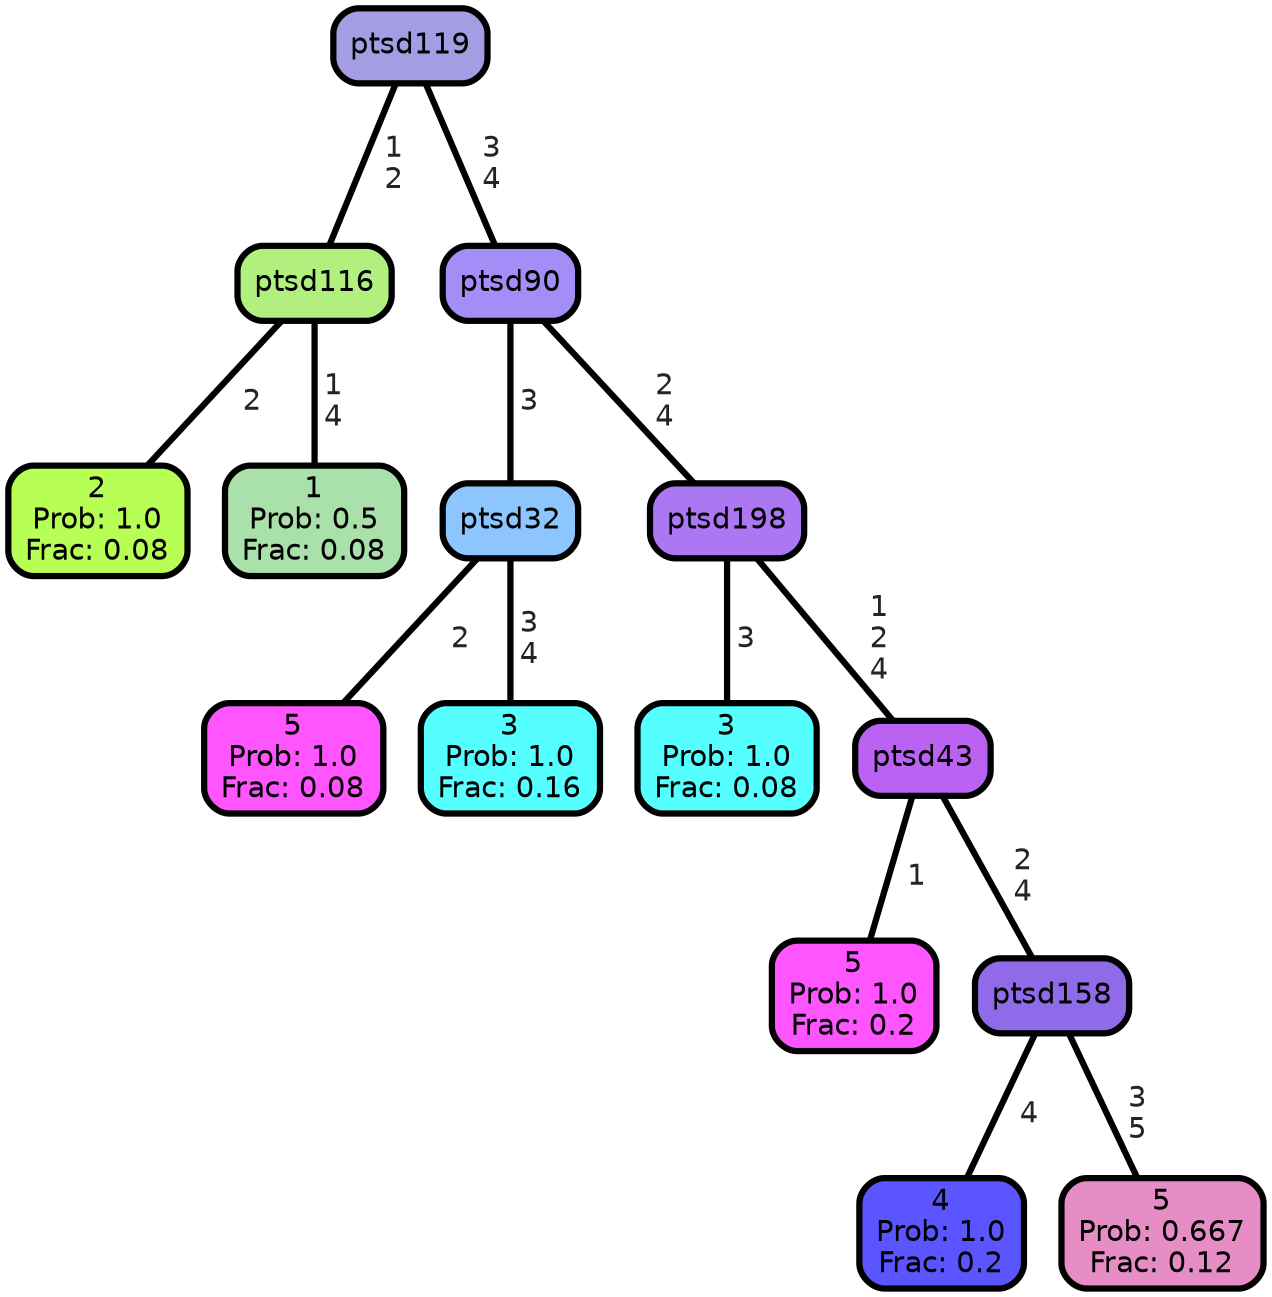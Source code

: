 graph Tree {
node [shape=box, style="filled, rounded",color="black",penwidth="3",fontcolor="black",                 fontname=helvetica] ;
graph [ranksep="0 equally", splines=straight,                 bgcolor=transparent, dpi=200] ;
edge [fontname=helvetica, fontweight=bold,fontcolor=grey14,color=black] ;
0 [label="2
Prob: 1.0
Frac: 0.08", fillcolor="#b8ff55"] ;
1 [label="ptsd116", fillcolor="#b1ef7f"] ;
2 [label="1
Prob: 0.5
Frac: 0.08", fillcolor="#aae0aa"] ;
3 [label="ptsd119", fillcolor="#a59de3"] ;
4 [label="5
Prob: 1.0
Frac: 0.08", fillcolor="#ff55ff"] ;
5 [label="ptsd32", fillcolor="#8dc6ff"] ;
6 [label="3
Prob: 1.0
Frac: 0.16", fillcolor="#55ffff"] ;
7 [label="ptsd90", fillcolor="#a38df6"] ;
8 [label="3
Prob: 1.0
Frac: 0.08", fillcolor="#55ffff"] ;
9 [label="ptsd198", fillcolor="#ac77f3"] ;
10 [label="5
Prob: 1.0
Frac: 0.2", fillcolor="#ff55ff"] ;
11 [label="ptsd43", fillcolor="#ba62f1"] ;
12 [label="4
Prob: 1.0
Frac: 0.2", fillcolor="#5a55ff"] ;
13 [label="ptsd158", fillcolor="#8f6ae9"] ;
14 [label="5
Prob: 0.667
Frac: 0.12", fillcolor="#e78dc6"] ;
1 -- 0 [label=" 2",penwidth=3] ;
1 -- 2 [label=" 1\n 4",penwidth=3] ;
3 -- 1 [label=" 1\n 2",penwidth=3] ;
3 -- 7 [label=" 3\n 4",penwidth=3] ;
5 -- 4 [label=" 2",penwidth=3] ;
5 -- 6 [label=" 3\n 4",penwidth=3] ;
7 -- 5 [label=" 3",penwidth=3] ;
7 -- 9 [label=" 2\n 4",penwidth=3] ;
9 -- 8 [label=" 3",penwidth=3] ;
9 -- 11 [label=" 1\n 2\n 4",penwidth=3] ;
11 -- 10 [label=" 1",penwidth=3] ;
11 -- 13 [label=" 2\n 4",penwidth=3] ;
13 -- 12 [label=" 4",penwidth=3] ;
13 -- 14 [label=" 3\n 5",penwidth=3] ;
{rank = same;}}